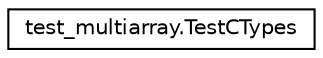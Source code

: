 digraph "Graphical Class Hierarchy"
{
 // LATEX_PDF_SIZE
  edge [fontname="Helvetica",fontsize="10",labelfontname="Helvetica",labelfontsize="10"];
  node [fontname="Helvetica",fontsize="10",shape=record];
  rankdir="LR";
  Node0 [label="test_multiarray.TestCTypes",height=0.2,width=0.4,color="black", fillcolor="white", style="filled",URL="$classtest__multiarray_1_1TestCTypes.html",tooltip=" "];
}
